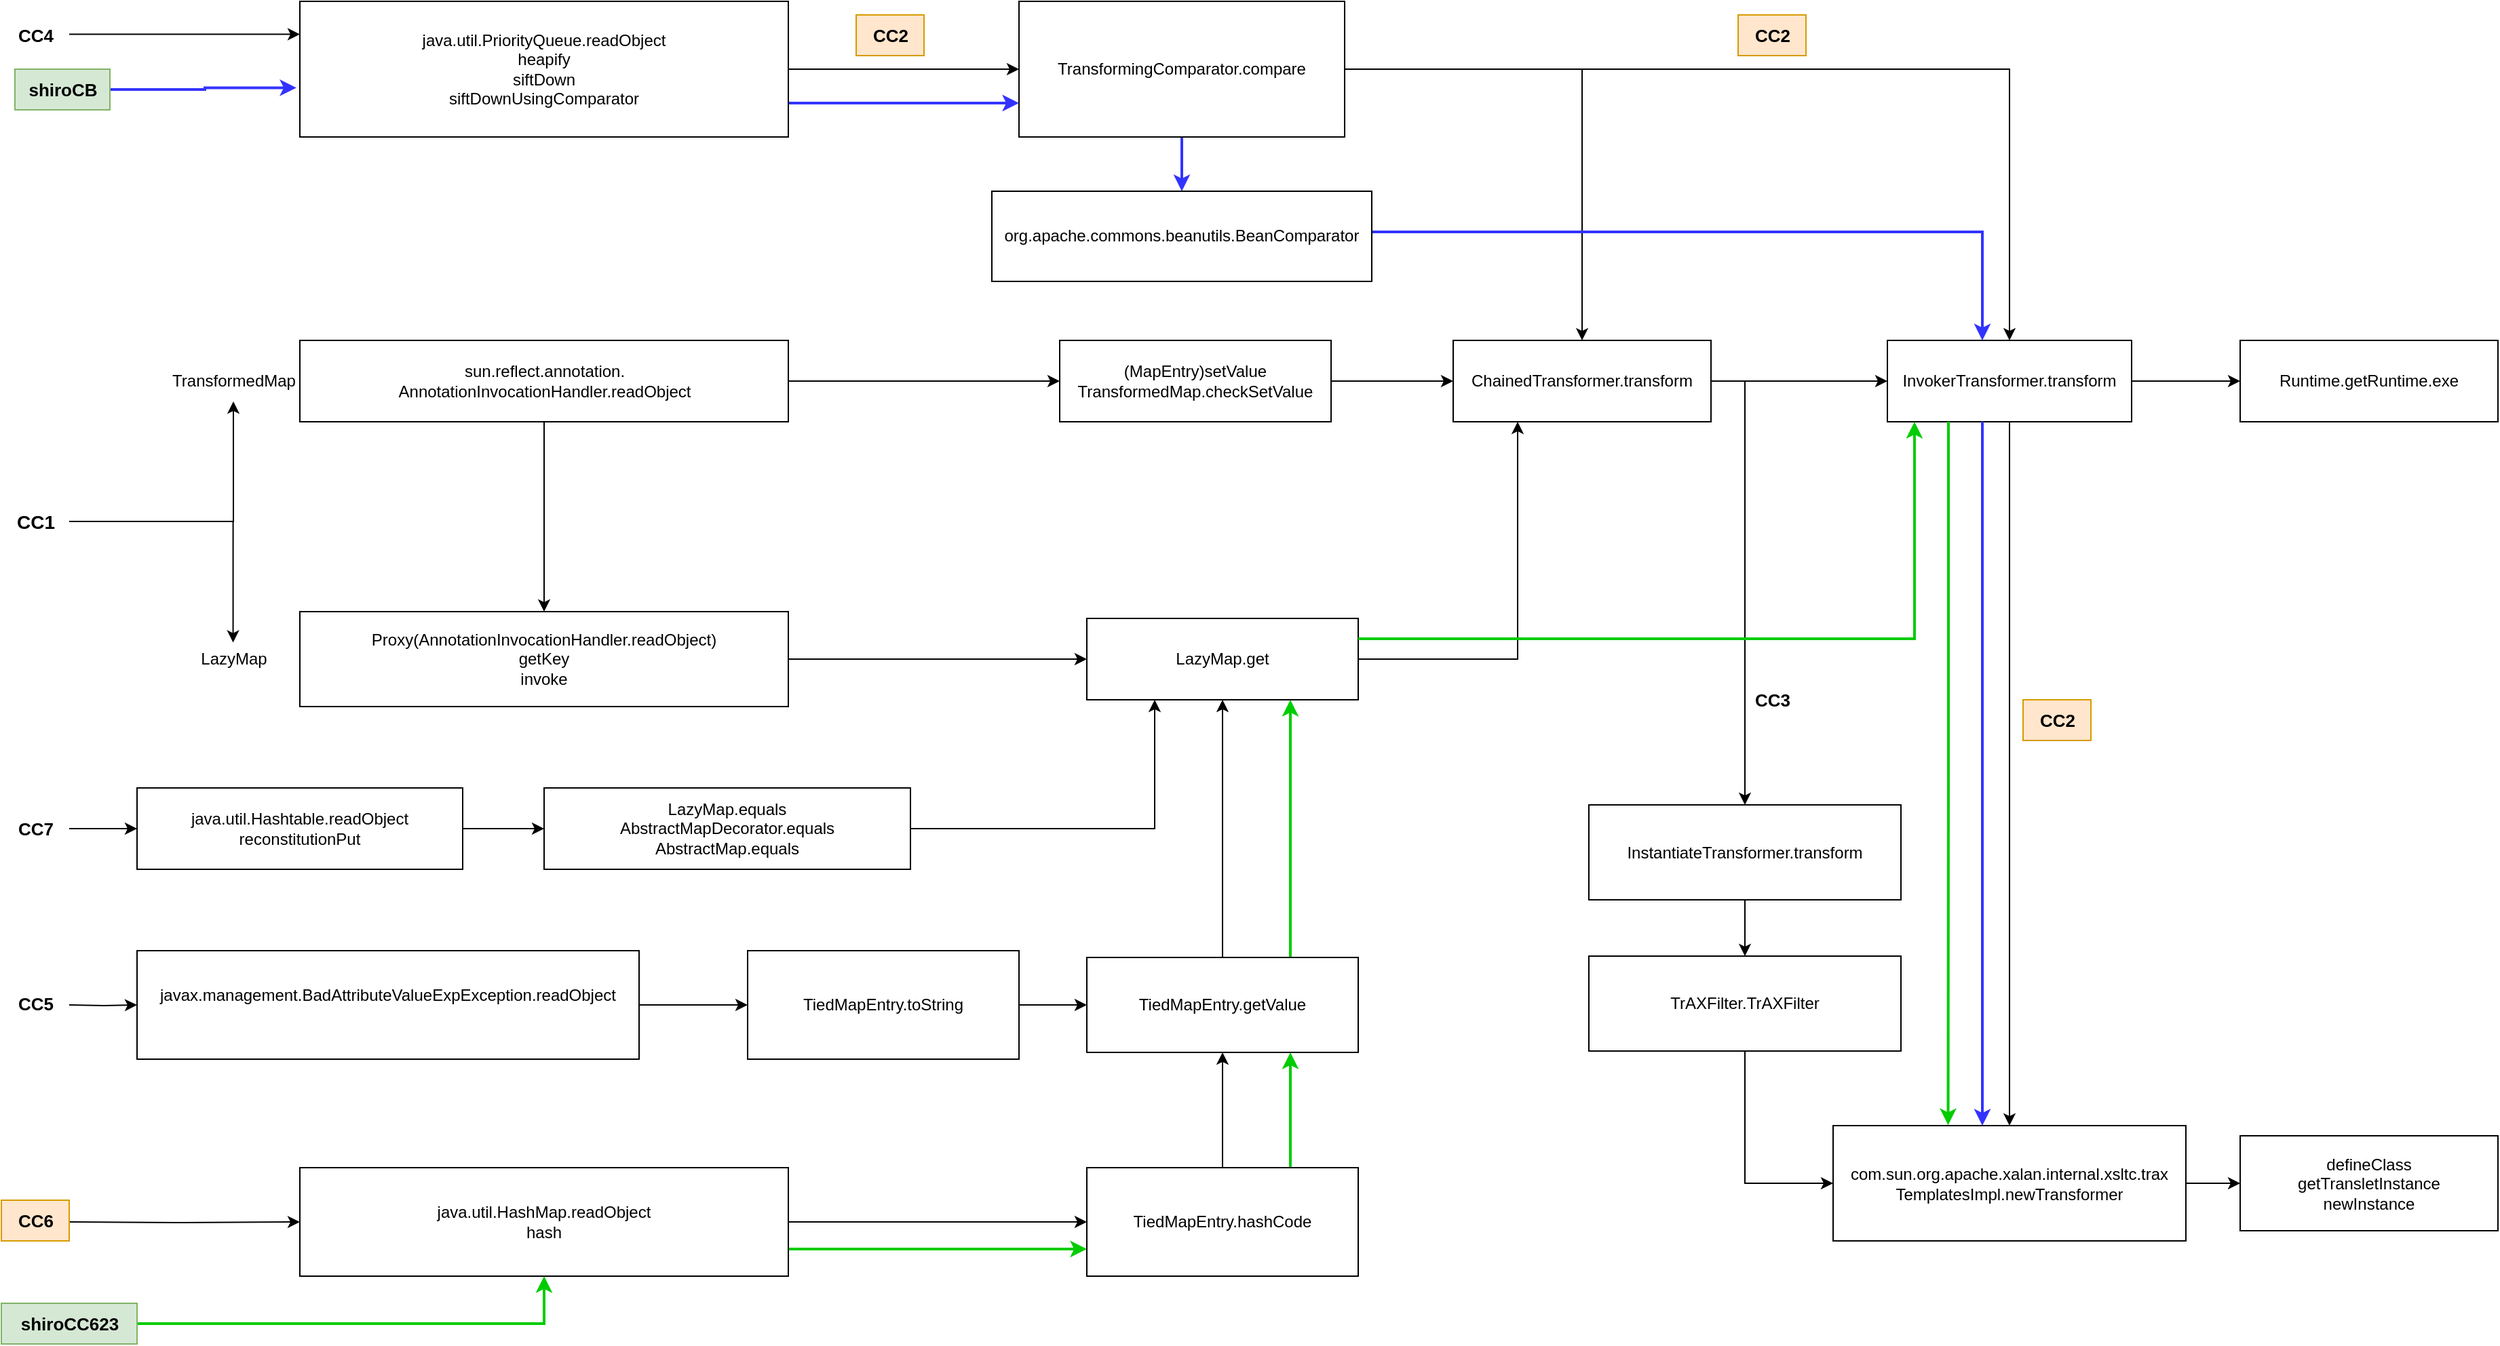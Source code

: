 <mxfile version="22.0.4" type="github">
  <diagram name="第 1 页" id="6VpoMdF1UtFUlSB7jPXj">
    <mxGraphModel dx="2231" dy="1186" grid="1" gridSize="10" guides="1" tooltips="1" connect="1" arrows="1" fold="1" page="1" pageScale="1" pageWidth="1920" pageHeight="1200" math="0" shadow="0">
      <root>
        <mxCell id="0" />
        <mxCell id="1" parent="0" />
        <mxCell id="6vssdcbbBTtyEO5g1ugg-1" value="Runtime.getRuntime.exe" style="rounded=0;whiteSpace=wrap;html=1;fontFamily=Helvetica;" parent="1" vertex="1">
          <mxGeometry x="1670" y="310" width="190" height="60" as="geometry" />
        </mxCell>
        <mxCell id="uUb-aCY3bGG27-e9TzcM-9" value="" style="edgeStyle=orthogonalEdgeStyle;rounded=0;orthogonalLoop=1;jettySize=auto;html=1;fontFamily=Helvetica;" parent="1" source="6vssdcbbBTtyEO5g1ugg-2" target="uUb-aCY3bGG27-e9TzcM-8" edge="1">
          <mxGeometry relative="1" as="geometry" />
        </mxCell>
        <mxCell id="uUb-aCY3bGG27-e9TzcM-18" style="edgeStyle=orthogonalEdgeStyle;rounded=0;orthogonalLoop=1;jettySize=auto;html=1;exitX=1;exitY=0.5;exitDx=0;exitDy=0;entryX=0.5;entryY=0;entryDx=0;entryDy=0;fontFamily=Helvetica;" parent="1" source="6vssdcbbBTtyEO5g1ugg-2" target="uUb-aCY3bGG27-e9TzcM-14" edge="1">
          <mxGeometry relative="1" as="geometry" />
        </mxCell>
        <mxCell id="6vssdcbbBTtyEO5g1ugg-2" value="ChainedTransformer.transform" style="rounded=0;whiteSpace=wrap;html=1;fontFamily=Helvetica;" parent="1" vertex="1">
          <mxGeometry x="1090" y="310" width="190" height="60" as="geometry" />
        </mxCell>
        <mxCell id="6vssdcbbBTtyEO5g1ugg-10" style="edgeStyle=orthogonalEdgeStyle;rounded=0;orthogonalLoop=1;jettySize=auto;html=1;exitX=1;exitY=0.5;exitDx=0;exitDy=0;entryX=0;entryY=0.5;entryDx=0;entryDy=0;fontFamily=Helvetica;" parent="1" source="6vssdcbbBTtyEO5g1ugg-9" target="6vssdcbbBTtyEO5g1ugg-2" edge="1">
          <mxGeometry relative="1" as="geometry" />
        </mxCell>
        <mxCell id="6vssdcbbBTtyEO5g1ugg-9" value="(MapEntry&lt;span style=&quot;background-color: initial;&quot;&gt;)setValue&lt;/span&gt;&lt;br&gt;TransformedMap.checkSetValue" style="rounded=0;whiteSpace=wrap;html=1;fontFamily=Helvetica;" parent="1" vertex="1">
          <mxGeometry x="800" y="310" width="200" height="60" as="geometry" />
        </mxCell>
        <mxCell id="6vssdcbbBTtyEO5g1ugg-13" style="edgeStyle=orthogonalEdgeStyle;rounded=0;orthogonalLoop=1;jettySize=auto;html=1;exitX=1;exitY=0.5;exitDx=0;exitDy=0;entryX=0;entryY=0.5;entryDx=0;entryDy=0;fontFamily=Helvetica;" parent="1" source="6vssdcbbBTtyEO5g1ugg-11" target="6vssdcbbBTtyEO5g1ugg-9" edge="1">
          <mxGeometry relative="1" as="geometry" />
        </mxCell>
        <mxCell id="6vssdcbbBTtyEO5g1ugg-18" style="edgeStyle=orthogonalEdgeStyle;rounded=0;orthogonalLoop=1;jettySize=auto;html=1;exitX=0.5;exitY=1;exitDx=0;exitDy=0;entryX=0.5;entryY=0;entryDx=0;entryDy=0;fontFamily=Helvetica;" parent="1" source="6vssdcbbBTtyEO5g1ugg-11" target="6vssdcbbBTtyEO5g1ugg-17" edge="1">
          <mxGeometry relative="1" as="geometry" />
        </mxCell>
        <mxCell id="6vssdcbbBTtyEO5g1ugg-11" value="sun.reflect.annotation.&lt;br&gt;AnnotationInvocationHandler.readObject" style="rounded=0;html=1;fontFamily=Helvetica;" parent="1" vertex="1">
          <mxGeometry x="240" y="310" width="360" height="60" as="geometry" />
        </mxCell>
        <mxCell id="6vssdcbbBTtyEO5g1ugg-16" style="edgeStyle=orthogonalEdgeStyle;rounded=0;orthogonalLoop=1;jettySize=auto;html=1;entryX=0.25;entryY=1;entryDx=0;entryDy=0;fontFamily=Helvetica;" parent="1" source="6vssdcbbBTtyEO5g1ugg-15" target="6vssdcbbBTtyEO5g1ugg-2" edge="1">
          <mxGeometry relative="1" as="geometry" />
        </mxCell>
        <mxCell id="6vssdcbbBTtyEO5g1ugg-15" value="LazyMap.get" style="rounded=0;whiteSpace=wrap;html=1;fontFamily=Helvetica;" parent="1" vertex="1">
          <mxGeometry x="820" y="515" width="200" height="60" as="geometry" />
        </mxCell>
        <mxCell id="6vssdcbbBTtyEO5g1ugg-20" value="" style="edgeStyle=orthogonalEdgeStyle;rounded=0;orthogonalLoop=1;jettySize=auto;html=1;fontFamily=Helvetica;" parent="1" source="6vssdcbbBTtyEO5g1ugg-17" target="6vssdcbbBTtyEO5g1ugg-15" edge="1">
          <mxGeometry relative="1" as="geometry" />
        </mxCell>
        <mxCell id="6vssdcbbBTtyEO5g1ugg-17" value="Proxy(AnnotationInvocationHandler.readObject)&lt;br&gt;getKey&lt;br&gt;invoke" style="rounded=0;whiteSpace=wrap;html=1;fontFamily=Helvetica;" parent="1" vertex="1">
          <mxGeometry x="240" y="510" width="360" height="70" as="geometry" />
        </mxCell>
        <mxCell id="6vssdcbbBTtyEO5g1ugg-22" value="" style="edgeStyle=orthogonalEdgeStyle;rounded=0;orthogonalLoop=1;jettySize=auto;html=1;fontFamily=Helvetica;" parent="1" source="6vssdcbbBTtyEO5g1ugg-21" target="6vssdcbbBTtyEO5g1ugg-15" edge="1">
          <mxGeometry relative="1" as="geometry" />
        </mxCell>
        <mxCell id="WrnOV1tN_TRsiAHomBX1-10" style="edgeStyle=orthogonalEdgeStyle;rounded=0;orthogonalLoop=1;jettySize=auto;html=1;exitX=0.75;exitY=0;exitDx=0;exitDy=0;entryX=0.75;entryY=1;entryDx=0;entryDy=0;fillColor=#d5e8d4;strokeColor=#00CC00;strokeWidth=2;" edge="1" parent="1" source="6vssdcbbBTtyEO5g1ugg-21" target="6vssdcbbBTtyEO5g1ugg-15">
          <mxGeometry relative="1" as="geometry" />
        </mxCell>
        <mxCell id="6vssdcbbBTtyEO5g1ugg-21" value="TiedMapEntry.getValue" style="rounded=0;whiteSpace=wrap;html=1;fontFamily=Helvetica;" parent="1" vertex="1">
          <mxGeometry x="820" y="765" width="200" height="70" as="geometry" />
        </mxCell>
        <mxCell id="5cDq7q0ZK8Lod1r7jXY8-8" style="edgeStyle=orthogonalEdgeStyle;rounded=0;orthogonalLoop=1;jettySize=auto;html=1;exitX=1;exitY=0.5;exitDx=0;exitDy=0;entryX=0;entryY=0.5;entryDx=0;entryDy=0;fontFamily=Helvetica;" parent="1" source="6vssdcbbBTtyEO5g1ugg-23" target="5cDq7q0ZK8Lod1r7jXY8-2" edge="1">
          <mxGeometry relative="1" as="geometry" />
        </mxCell>
        <mxCell id="WrnOV1tN_TRsiAHomBX1-7" style="edgeStyle=orthogonalEdgeStyle;rounded=0;orthogonalLoop=1;jettySize=auto;html=1;exitX=1;exitY=0.75;exitDx=0;exitDy=0;entryX=0;entryY=0.75;entryDx=0;entryDy=0;fillColor=#d5e8d4;strokeColor=#00CC00;strokeWidth=2;" edge="1" parent="1" source="6vssdcbbBTtyEO5g1ugg-23" target="5cDq7q0ZK8Lod1r7jXY8-2">
          <mxGeometry relative="1" as="geometry" />
        </mxCell>
        <mxCell id="6vssdcbbBTtyEO5g1ugg-23" value="java.util.HashMap.readObject&lt;br&gt;hash" style="rounded=0;whiteSpace=wrap;html=1;fontFamily=Helvetica;" parent="1" vertex="1">
          <mxGeometry x="240" y="920" width="360" height="80" as="geometry" />
        </mxCell>
        <mxCell id="gErniXCXHLFTvf_z7TUi-8" style="edgeStyle=orthogonalEdgeStyle;rounded=0;orthogonalLoop=1;jettySize=auto;html=1;fontFamily=Helvetica;" parent="1" source="gErniXCXHLFTvf_z7TUi-1" target="gErniXCXHLFTvf_z7TUi-3" edge="1">
          <mxGeometry relative="1" as="geometry" />
        </mxCell>
        <mxCell id="gErniXCXHLFTvf_z7TUi-1" value="&lt;b&gt;&lt;font style=&quot;font-size: 14px;&quot;&gt;CC1&lt;/font&gt;&lt;/b&gt;" style="text;html=1;align=center;verticalAlign=middle;resizable=0;points=[];autosize=1;strokeColor=none;fillColor=none;fontFamily=Helvetica;" parent="1" vertex="1">
          <mxGeometry x="20" y="428.5" width="50" height="30" as="geometry" />
        </mxCell>
        <mxCell id="gErniXCXHLFTvf_z7TUi-3" value="TransformedMap" style="text;html=1;align=center;verticalAlign=middle;resizable=0;points=[];autosize=1;strokeColor=none;fillColor=none;fontFamily=Helvetica;" parent="1" vertex="1">
          <mxGeometry x="136" y="325" width="110" height="30" as="geometry" />
        </mxCell>
        <mxCell id="gErniXCXHLFTvf_z7TUi-5" value="LazyMap" style="text;html=1;align=center;verticalAlign=middle;resizable=0;points=[];autosize=1;strokeColor=none;fillColor=none;fontFamily=Helvetica;" parent="1" vertex="1">
          <mxGeometry x="156" y="530" width="70" height="30" as="geometry" />
        </mxCell>
        <mxCell id="gErniXCXHLFTvf_z7TUi-7" style="edgeStyle=orthogonalEdgeStyle;rounded=0;orthogonalLoop=1;jettySize=auto;html=1;entryX=0;entryY=0.5;entryDx=0;entryDy=0;fontFamily=Helvetica;" parent="1" target="6vssdcbbBTtyEO5g1ugg-23" edge="1">
          <mxGeometry relative="1" as="geometry">
            <mxPoint x="70" y="960" as="sourcePoint" />
          </mxGeometry>
        </mxCell>
        <mxCell id="gErniXCXHLFTvf_z7TUi-6" value="&lt;span style=&quot;font-size: 13px;&quot;&gt;&lt;font style=&quot;font-size: 13px;&quot;&gt;CC6&lt;/font&gt;&lt;/span&gt;" style="text;html=1;align=center;verticalAlign=middle;resizable=0;points=[];autosize=1;strokeColor=#d79b00;fillColor=#ffe6cc;fontSize=13;fontStyle=1;fontFamily=Helvetica;" parent="1" vertex="1">
          <mxGeometry x="20" y="944" width="50" height="30" as="geometry" />
        </mxCell>
        <mxCell id="gErniXCXHLFTvf_z7TUi-10" style="edgeStyle=orthogonalEdgeStyle;rounded=0;orthogonalLoop=1;jettySize=auto;html=1;entryX=0.497;entryY=0.093;entryDx=0;entryDy=0;entryPerimeter=0;fontFamily=Helvetica;" parent="1" source="gErniXCXHLFTvf_z7TUi-1" target="gErniXCXHLFTvf_z7TUi-5" edge="1">
          <mxGeometry relative="1" as="geometry" />
        </mxCell>
        <mxCell id="5cDq7q0ZK8Lod1r7jXY8-4" style="edgeStyle=orthogonalEdgeStyle;rounded=0;orthogonalLoop=1;jettySize=auto;html=1;exitX=1;exitY=0.5;exitDx=0;exitDy=0;fontFamily=Helvetica;" parent="1" source="5cDq7q0ZK8Lod1r7jXY8-1" target="5cDq7q0ZK8Lod1r7jXY8-3" edge="1">
          <mxGeometry relative="1" as="geometry" />
        </mxCell>
        <mxCell id="5cDq7q0ZK8Lod1r7jXY8-1" value="&lt;font&gt;javax.management.BadAttributeValueExpException.readObject&lt;br&gt;&lt;br&gt;&lt;/font&gt;" style="rounded=0;whiteSpace=wrap;html=1;fontFamily=Helvetica;" parent="1" vertex="1">
          <mxGeometry x="120" y="760" width="370" height="80" as="geometry" />
        </mxCell>
        <mxCell id="5cDq7q0ZK8Lod1r7jXY8-9" value="" style="edgeStyle=orthogonalEdgeStyle;rounded=0;orthogonalLoop=1;jettySize=auto;html=1;fontFamily=Helvetica;" parent="1" source="5cDq7q0ZK8Lod1r7jXY8-2" target="6vssdcbbBTtyEO5g1ugg-21" edge="1">
          <mxGeometry relative="1" as="geometry" />
        </mxCell>
        <mxCell id="WrnOV1tN_TRsiAHomBX1-9" style="edgeStyle=orthogonalEdgeStyle;rounded=0;orthogonalLoop=1;jettySize=auto;html=1;exitX=0.75;exitY=0;exitDx=0;exitDy=0;entryX=0.75;entryY=1;entryDx=0;entryDy=0;fillColor=#d5e8d4;strokeColor=#00CC00;strokeWidth=2;" edge="1" parent="1" source="5cDq7q0ZK8Lod1r7jXY8-2" target="6vssdcbbBTtyEO5g1ugg-21">
          <mxGeometry relative="1" as="geometry" />
        </mxCell>
        <mxCell id="5cDq7q0ZK8Lod1r7jXY8-2" value="TiedMapEntry.hashCode" style="rounded=0;whiteSpace=wrap;html=1;fontFamily=Helvetica;" parent="1" vertex="1">
          <mxGeometry x="820" y="920" width="200" height="80" as="geometry" />
        </mxCell>
        <mxCell id="5cDq7q0ZK8Lod1r7jXY8-6" style="edgeStyle=orthogonalEdgeStyle;rounded=0;orthogonalLoop=1;jettySize=auto;html=1;exitX=1;exitY=0.5;exitDx=0;exitDy=0;fontFamily=Helvetica;" parent="1" source="5cDq7q0ZK8Lod1r7jXY8-3" target="6vssdcbbBTtyEO5g1ugg-21" edge="1">
          <mxGeometry relative="1" as="geometry" />
        </mxCell>
        <mxCell id="5cDq7q0ZK8Lod1r7jXY8-3" value="TiedMapEntry.toString" style="rounded=0;whiteSpace=wrap;html=1;fontFamily=Helvetica;" parent="1" vertex="1">
          <mxGeometry x="570" y="760" width="200" height="80" as="geometry" />
        </mxCell>
        <mxCell id="uUb-aCY3bGG27-e9TzcM-3" value="" style="edgeStyle=orthogonalEdgeStyle;rounded=0;orthogonalLoop=1;jettySize=auto;html=1;fontFamily=Helvetica;" parent="1" target="5cDq7q0ZK8Lod1r7jXY8-1" edge="1">
          <mxGeometry relative="1" as="geometry">
            <mxPoint x="70" y="800" as="sourcePoint" />
          </mxGeometry>
        </mxCell>
        <mxCell id="uUb-aCY3bGG27-e9TzcM-2" value="&lt;span style=&quot;font-size: 13px;&quot;&gt;&lt;font style=&quot;font-size: 13px;&quot;&gt;CC5&lt;/font&gt;&lt;/span&gt;" style="text;html=1;align=center;verticalAlign=middle;resizable=0;points=[];autosize=1;strokeColor=none;fillColor=none;fontSize=13;fontStyle=1;fontFamily=Helvetica;" parent="1" vertex="1">
          <mxGeometry x="20" y="784" width="50" height="30" as="geometry" />
        </mxCell>
        <mxCell id="uUb-aCY3bGG27-e9TzcM-4" value="defineClass&lt;br&gt;getTransletInstance&lt;br&gt;newInstance" style="rounded=0;whiteSpace=wrap;html=1;fontFamily=Helvetica;" parent="1" vertex="1">
          <mxGeometry x="1670" y="896.5" width="190" height="70" as="geometry" />
        </mxCell>
        <mxCell id="uUb-aCY3bGG27-e9TzcM-6" style="edgeStyle=orthogonalEdgeStyle;rounded=0;orthogonalLoop=1;jettySize=auto;html=1;exitX=1;exitY=0.5;exitDx=0;exitDy=0;entryX=0;entryY=0.5;entryDx=0;entryDy=0;fontFamily=Helvetica;" parent="1" source="uUb-aCY3bGG27-e9TzcM-5" target="uUb-aCY3bGG27-e9TzcM-4" edge="1">
          <mxGeometry relative="1" as="geometry" />
        </mxCell>
        <mxCell id="uUb-aCY3bGG27-e9TzcM-5" value="com.sun.org.apache.xalan.internal.xsltc.trax&lt;br&gt;TemplatesImpl.newTransformer" style="rounded=0;whiteSpace=wrap;html=1;fontFamily=Helvetica;" parent="1" vertex="1">
          <mxGeometry x="1370" y="889" width="260" height="85" as="geometry" />
        </mxCell>
        <mxCell id="uUb-aCY3bGG27-e9TzcM-10" value="" style="edgeStyle=orthogonalEdgeStyle;rounded=0;orthogonalLoop=1;jettySize=auto;html=1;fontFamily=Helvetica;" parent="1" source="uUb-aCY3bGG27-e9TzcM-8" target="6vssdcbbBTtyEO5g1ugg-1" edge="1">
          <mxGeometry relative="1" as="geometry" />
        </mxCell>
        <mxCell id="uUb-aCY3bGG27-e9TzcM-13" style="edgeStyle=orthogonalEdgeStyle;rounded=0;orthogonalLoop=1;jettySize=auto;html=1;exitX=0.5;exitY=1;exitDx=0;exitDy=0;entryX=0.5;entryY=0;entryDx=0;entryDy=0;fontFamily=Helvetica;" parent="1" source="uUb-aCY3bGG27-e9TzcM-8" target="uUb-aCY3bGG27-e9TzcM-5" edge="1">
          <mxGeometry relative="1" as="geometry" />
        </mxCell>
        <mxCell id="uUb-aCY3bGG27-e9TzcM-8" value="InvokerTransformer.transform" style="rounded=0;whiteSpace=wrap;html=1;fontFamily=Helvetica;" parent="1" vertex="1">
          <mxGeometry x="1410" y="310" width="180" height="60" as="geometry" />
        </mxCell>
        <mxCell id="uUb-aCY3bGG27-e9TzcM-20" style="edgeStyle=orthogonalEdgeStyle;rounded=0;orthogonalLoop=1;jettySize=auto;html=1;exitX=0.5;exitY=1;exitDx=0;exitDy=0;entryX=0.5;entryY=0;entryDx=0;entryDy=0;fontFamily=Helvetica;" parent="1" source="uUb-aCY3bGG27-e9TzcM-14" target="uUb-aCY3bGG27-e9TzcM-19" edge="1">
          <mxGeometry relative="1" as="geometry" />
        </mxCell>
        <mxCell id="uUb-aCY3bGG27-e9TzcM-14" value="&lt;div style=&quot;&quot;&gt;&lt;font style=&quot;&quot;&gt;InstantiateTransformer.transform&lt;/font&gt;&lt;br&gt;&lt;/div&gt;" style="rounded=0;whiteSpace=wrap;html=1;strokeColor=#000000;fontFamily=Helvetica;" parent="1" vertex="1">
          <mxGeometry x="1190" y="652.5" width="230" height="70" as="geometry" />
        </mxCell>
        <mxCell id="uUb-aCY3bGG27-e9TzcM-22" style="edgeStyle=orthogonalEdgeStyle;rounded=0;orthogonalLoop=1;jettySize=auto;html=1;exitX=0.5;exitY=1;exitDx=0;exitDy=0;entryX=0;entryY=0.5;entryDx=0;entryDy=0;fontFamily=Helvetica;" parent="1" source="uUb-aCY3bGG27-e9TzcM-19" target="uUb-aCY3bGG27-e9TzcM-5" edge="1">
          <mxGeometry relative="1" as="geometry" />
        </mxCell>
        <mxCell id="uUb-aCY3bGG27-e9TzcM-19" value="TrAXFilter.TrAXFilter" style="rounded=0;whiteSpace=wrap;html=1;fontFamily=Helvetica;" parent="1" vertex="1">
          <mxGeometry x="1190" y="764" width="230" height="70" as="geometry" />
        </mxCell>
        <mxCell id="ZYqngWSy39IC0Dox3lLX-17" style="edgeStyle=orthogonalEdgeStyle;rounded=0;orthogonalLoop=1;jettySize=auto;html=1;exitX=1;exitY=0.5;exitDx=0;exitDy=0;entryX=0.5;entryY=0;entryDx=0;entryDy=0;" parent="1" source="uUb-aCY3bGG27-e9TzcM-23" target="6vssdcbbBTtyEO5g1ugg-2" edge="1">
          <mxGeometry relative="1" as="geometry" />
        </mxCell>
        <mxCell id="ZYqngWSy39IC0Dox3lLX-18" style="edgeStyle=orthogonalEdgeStyle;rounded=0;orthogonalLoop=1;jettySize=auto;html=1;exitX=1;exitY=0.5;exitDx=0;exitDy=0;entryX=0.5;entryY=0;entryDx=0;entryDy=0;" parent="1" source="uUb-aCY3bGG27-e9TzcM-23" target="uUb-aCY3bGG27-e9TzcM-8" edge="1">
          <mxGeometry relative="1" as="geometry" />
        </mxCell>
        <mxCell id="WrnOV1tN_TRsiAHomBX1-16" style="edgeStyle=orthogonalEdgeStyle;rounded=0;orthogonalLoop=1;jettySize=auto;html=1;exitX=0.5;exitY=1;exitDx=0;exitDy=0;fillColor=#dae8fc;strokeColor=#3333FF;strokeWidth=2;" edge="1" parent="1" source="uUb-aCY3bGG27-e9TzcM-23" target="WrnOV1tN_TRsiAHomBX1-4">
          <mxGeometry relative="1" as="geometry" />
        </mxCell>
        <mxCell id="uUb-aCY3bGG27-e9TzcM-23" value="TransformingComparator.compare" style="rounded=0;whiteSpace=wrap;html=1;" parent="1" vertex="1">
          <mxGeometry x="770" y="60" width="240" height="100" as="geometry" />
        </mxCell>
        <mxCell id="uUb-aCY3bGG27-e9TzcM-26" style="edgeStyle=orthogonalEdgeStyle;rounded=0;orthogonalLoop=1;jettySize=auto;html=1;exitX=1;exitY=0.5;exitDx=0;exitDy=0;entryX=0;entryY=0.5;entryDx=0;entryDy=0;" parent="1" source="uUb-aCY3bGG27-e9TzcM-24" target="uUb-aCY3bGG27-e9TzcM-23" edge="1">
          <mxGeometry relative="1" as="geometry" />
        </mxCell>
        <mxCell id="WrnOV1tN_TRsiAHomBX1-15" style="edgeStyle=orthogonalEdgeStyle;rounded=0;orthogonalLoop=1;jettySize=auto;html=1;exitX=1;exitY=0.75;exitDx=0;exitDy=0;entryX=0;entryY=0.75;entryDx=0;entryDy=0;fillColor=#dae8fc;strokeColor=#3333FF;strokeWidth=2;" edge="1" parent="1" source="uUb-aCY3bGG27-e9TzcM-24" target="uUb-aCY3bGG27-e9TzcM-23">
          <mxGeometry relative="1" as="geometry" />
        </mxCell>
        <mxCell id="uUb-aCY3bGG27-e9TzcM-24" value="java.util.PriorityQueue.readObject&lt;br&gt;heapify&lt;br&gt;siftDown&lt;br&gt;siftDownUsingComparator" style="rounded=0;whiteSpace=wrap;html=1;" parent="1" vertex="1">
          <mxGeometry x="240" y="60" width="360" height="100" as="geometry" />
        </mxCell>
        <mxCell id="uUb-aCY3bGG27-e9TzcM-29" value="" style="edgeStyle=orthogonalEdgeStyle;rounded=0;orthogonalLoop=1;jettySize=auto;html=1;" parent="1" edge="1">
          <mxGeometry relative="1" as="geometry">
            <mxPoint x="70" y="84.29" as="sourcePoint" />
            <mxPoint x="240" y="84.29" as="targetPoint" />
            <Array as="points">
              <mxPoint x="155" y="85.29" />
            </Array>
          </mxGeometry>
        </mxCell>
        <mxCell id="uUb-aCY3bGG27-e9TzcM-28" value="&lt;span style=&quot;font-size: 13px;&quot;&gt;&lt;font style=&quot;font-size: 13px;&quot;&gt;CC4&lt;/font&gt;&lt;/span&gt;" style="text;html=1;align=center;verticalAlign=middle;resizable=0;points=[];autosize=1;strokeColor=none;fillColor=none;fontSize=13;fontStyle=1;fontFamily=Helvetica;" parent="1" vertex="1">
          <mxGeometry x="20" y="70" width="50" height="30" as="geometry" />
        </mxCell>
        <mxCell id="ZYqngWSy39IC0Dox3lLX-2" value="&lt;b style=&quot;font-size: 13px;&quot;&gt;CC2&lt;/b&gt;" style="text;html=1;align=center;verticalAlign=middle;resizable=0;points=[];autosize=1;strokeColor=#d79b00;fillColor=#ffe6cc;fontSize=13;fontFamily=Helvetica;" parent="1" vertex="1">
          <mxGeometry x="1300" y="70" width="50" height="30" as="geometry" />
        </mxCell>
        <mxCell id="ZYqngWSy39IC0Dox3lLX-6" value="" style="edgeStyle=orthogonalEdgeStyle;rounded=0;orthogonalLoop=1;jettySize=auto;html=1;" parent="1" source="ZYqngWSy39IC0Dox3lLX-3" target="ZYqngWSy39IC0Dox3lLX-4" edge="1">
          <mxGeometry relative="1" as="geometry" />
        </mxCell>
        <mxCell id="ZYqngWSy39IC0Dox3lLX-3" value="java.util.Hashtable.readObject&lt;br style=&quot;border-color: var(--border-color);&quot;&gt;reconstitutionPut" style="rounded=0;whiteSpace=wrap;html=1;" parent="1" vertex="1">
          <mxGeometry x="120" y="640" width="240" height="60" as="geometry" />
        </mxCell>
        <mxCell id="ZYqngWSy39IC0Dox3lLX-10" style="edgeStyle=orthogonalEdgeStyle;rounded=0;orthogonalLoop=1;jettySize=auto;html=1;exitX=1;exitY=0.5;exitDx=0;exitDy=0;entryX=0.25;entryY=1;entryDx=0;entryDy=0;" parent="1" source="ZYqngWSy39IC0Dox3lLX-4" target="6vssdcbbBTtyEO5g1ugg-15" edge="1">
          <mxGeometry relative="1" as="geometry" />
        </mxCell>
        <mxCell id="ZYqngWSy39IC0Dox3lLX-4" value="LazyMap.equals&lt;br&gt;AbstractMapDecorator.equals&lt;br&gt;AbstractMap.equals" style="rounded=0;whiteSpace=wrap;html=1;" parent="1" vertex="1">
          <mxGeometry x="420" y="640" width="270" height="60" as="geometry" />
        </mxCell>
        <mxCell id="ZYqngWSy39IC0Dox3lLX-12" value="" style="edgeStyle=orthogonalEdgeStyle;rounded=0;orthogonalLoop=1;jettySize=auto;html=1;" parent="1" source="ZYqngWSy39IC0Dox3lLX-11" target="ZYqngWSy39IC0Dox3lLX-3" edge="1">
          <mxGeometry relative="1" as="geometry" />
        </mxCell>
        <mxCell id="ZYqngWSy39IC0Dox3lLX-11" value="&lt;span style=&quot;font-size: 13px;&quot;&gt;&lt;font style=&quot;font-size: 13px;&quot;&gt;CC7&lt;/font&gt;&lt;/span&gt;" style="text;html=1;align=center;verticalAlign=middle;resizable=0;points=[];autosize=1;strokeColor=none;fillColor=none;fontSize=13;fontStyle=1;fontFamily=Helvetica;" parent="1" vertex="1">
          <mxGeometry x="20" y="655" width="50" height="30" as="geometry" />
        </mxCell>
        <mxCell id="ZYqngWSy39IC0Dox3lLX-15" value="&lt;b style=&quot;font-size: 13px;&quot;&gt;CC3&lt;/b&gt;" style="text;html=1;align=center;verticalAlign=middle;resizable=0;points=[];autosize=1;strokeColor=none;fillColor=none;fontSize=13;fontFamily=Helvetica;" parent="1" vertex="1">
          <mxGeometry x="1300" y="560" width="50" height="30" as="geometry" />
        </mxCell>
        <mxCell id="ZYqngWSy39IC0Dox3lLX-19" value="&lt;b style=&quot;font-size: 13px;&quot;&gt;CC2&lt;/b&gt;" style="text;html=1;align=center;verticalAlign=middle;resizable=0;points=[];autosize=1;strokeColor=#d79b00;fillColor=#ffe6cc;fontSize=13;fontFamily=Helvetica;" parent="1" vertex="1">
          <mxGeometry x="1510" y="575" width="50" height="30" as="geometry" />
        </mxCell>
        <mxCell id="WrnOV1tN_TRsiAHomBX1-1" value="&lt;b style=&quot;font-size: 13px;&quot;&gt;CC2&lt;/b&gt;" style="text;html=1;align=center;verticalAlign=middle;resizable=0;points=[];autosize=1;strokeColor=#d79b00;fillColor=#ffe6cc;fontSize=13;fontFamily=Helvetica;" vertex="1" parent="1">
          <mxGeometry x="650" y="70" width="50" height="30" as="geometry" />
        </mxCell>
        <mxCell id="WrnOV1tN_TRsiAHomBX1-3" value="" style="edgeStyle=orthogonalEdgeStyle;rounded=0;orthogonalLoop=1;jettySize=auto;html=1;fillColor=#d5e8d4;strokeColor=#00CC00;strokeWidth=2;" edge="1" parent="1" source="WrnOV1tN_TRsiAHomBX1-2" target="6vssdcbbBTtyEO5g1ugg-23">
          <mxGeometry relative="1" as="geometry" />
        </mxCell>
        <mxCell id="WrnOV1tN_TRsiAHomBX1-2" value="&lt;span style=&quot;font-size: 13px;&quot;&gt;&lt;font style=&quot;font-size: 13px;&quot;&gt;shiroCC623&lt;/font&gt;&lt;/span&gt;" style="text;html=1;align=center;verticalAlign=middle;resizable=0;points=[];autosize=1;strokeColor=#82b366;fillColor=#d5e8d4;fontSize=13;fontStyle=1;fontFamily=Helvetica;" vertex="1" parent="1">
          <mxGeometry x="20" y="1020" width="100" height="30" as="geometry" />
        </mxCell>
        <mxCell id="WrnOV1tN_TRsiAHomBX1-17" style="edgeStyle=orthogonalEdgeStyle;rounded=0;orthogonalLoop=1;jettySize=auto;html=1;exitX=1;exitY=0.5;exitDx=0;exitDy=0;fillColor=#dae8fc;strokeColor=#3333FF;strokeWidth=2;" edge="1" parent="1">
          <mxGeometry relative="1" as="geometry">
            <mxPoint x="1030" y="230.01" as="sourcePoint" />
            <mxPoint x="1480" y="310" as="targetPoint" />
            <Array as="points">
              <mxPoint x="1480" y="229.76" />
              <mxPoint x="1480" y="306.76" />
            </Array>
          </mxGeometry>
        </mxCell>
        <mxCell id="WrnOV1tN_TRsiAHomBX1-4" value="&lt;div style=&quot;&quot;&gt;&lt;div style=&quot;&quot;&gt;&lt;span style=&quot;background-color: rgb(255, 255, 255);&quot;&gt;&lt;font style=&quot;font-size: 12px;&quot;&gt;org.apache.commons.beanutils.BeanComparator&lt;/font&gt;&lt;/span&gt;&lt;/div&gt;&lt;/div&gt;" style="whiteSpace=wrap;html=1;" vertex="1" parent="1">
          <mxGeometry x="750" y="200" width="280" height="66.5" as="geometry" />
        </mxCell>
        <mxCell id="WrnOV1tN_TRsiAHomBX1-13" style="edgeStyle=orthogonalEdgeStyle;rounded=0;orthogonalLoop=1;jettySize=auto;html=1;exitX=0.25;exitY=1;exitDx=0;exitDy=0;entryX=0.326;entryY=-0.005;entryDx=0;entryDy=0;entryPerimeter=0;fillColor=#d5e8d4;strokeColor=#00CC00;strokeWidth=2;" edge="1" parent="1" source="uUb-aCY3bGG27-e9TzcM-8" target="uUb-aCY3bGG27-e9TzcM-5">
          <mxGeometry relative="1" as="geometry" />
        </mxCell>
        <mxCell id="WrnOV1tN_TRsiAHomBX1-14" style="edgeStyle=orthogonalEdgeStyle;rounded=0;orthogonalLoop=1;jettySize=auto;html=1;exitX=1;exitY=0.25;exitDx=0;exitDy=0;entryX=0.111;entryY=1;entryDx=0;entryDy=0;entryPerimeter=0;strokeColor=#00CC00;strokeWidth=2;" edge="1" parent="1" source="6vssdcbbBTtyEO5g1ugg-15" target="uUb-aCY3bGG27-e9TzcM-8">
          <mxGeometry relative="1" as="geometry" />
        </mxCell>
        <mxCell id="WrnOV1tN_TRsiAHomBX1-18" style="edgeStyle=orthogonalEdgeStyle;rounded=0;orthogonalLoop=1;jettySize=auto;html=1;exitX=0.25;exitY=1;exitDx=0;exitDy=0;entryX=0.326;entryY=-0.005;entryDx=0;entryDy=0;entryPerimeter=0;fillColor=#dae8fc;strokeColor=#3333FF;strokeWidth=2;" edge="1" parent="1">
          <mxGeometry relative="1" as="geometry">
            <mxPoint x="1480" y="370" as="sourcePoint" />
            <mxPoint x="1480" y="889" as="targetPoint" />
          </mxGeometry>
        </mxCell>
        <mxCell id="WrnOV1tN_TRsiAHomBX1-20" value="" style="edgeStyle=orthogonalEdgeStyle;rounded=0;orthogonalLoop=1;jettySize=auto;html=1;entryX=-0.007;entryY=0.637;entryDx=0;entryDy=0;entryPerimeter=0;strokeWidth=2;strokeColor=#3333FF;" edge="1" parent="1" source="WrnOV1tN_TRsiAHomBX1-19" target="uUb-aCY3bGG27-e9TzcM-24">
          <mxGeometry relative="1" as="geometry" />
        </mxCell>
        <mxCell id="WrnOV1tN_TRsiAHomBX1-19" value="&lt;span style=&quot;font-size: 13px;&quot;&gt;&lt;font style=&quot;font-size: 13px;&quot;&gt;shiroCB&lt;/font&gt;&lt;/span&gt;" style="text;html=1;align=center;verticalAlign=middle;resizable=0;points=[];autosize=1;strokeColor=#82b366;fillColor=#d5e8d4;fontSize=13;fontStyle=1;fontFamily=Helvetica;" vertex="1" parent="1">
          <mxGeometry x="30" y="110" width="70" height="30" as="geometry" />
        </mxCell>
      </root>
    </mxGraphModel>
  </diagram>
</mxfile>

